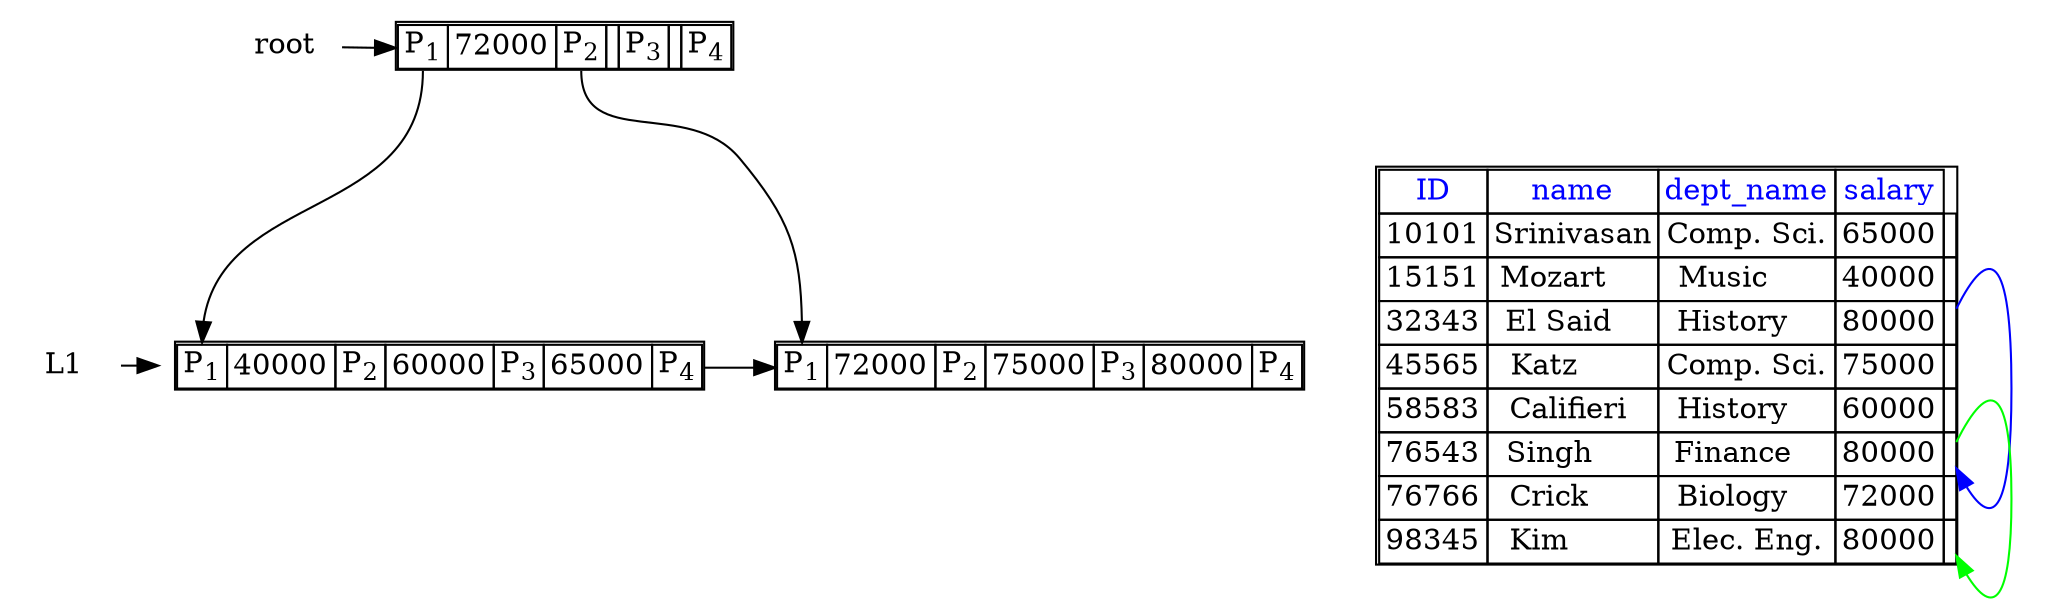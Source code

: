 digraph G
{
    splines=true 
    "node00"
    [
        shape = none
        label = <<table border="1" cellborder="1" cellspacing="0">
                    <tr>
                        <td port="ptr1">P<sub>1</sub></td>
                        <td port="key1">72000</td>
                        <td port="ptr2">P<sub>2</sub></td>
                        <td port="key2"></td>
                        <td port="ptr3">P<sub>3</sub></td>
                        <td port="key3"></td>
                        <td port="ptr4">P<sub>4</sub></td>
                    </tr>
                </table>>
    ]
    "node10"
    [
        shape = none
        label = <<table border="1" cellborder="1" cellspacing="0">
                    <tr>
                        <td port="ptr1">P<sub>1</sub></td>
                        <td port="key1">40000</td>
                        <td port="ptr2">P<sub>2</sub></td>
                        <td port="key2">60000</td>
                        <td port="ptr3">P<sub>3</sub></td>
                        <td port="key3">65000</td>
                        <td port="ptr4">P<sub>4</sub></td>
                    </tr>
                </table>>
    ]
    "node11"
    [
        shape = none
        label = <<table border="1" cellborder="1" cellspacing="0">
                    <tr>
                        <td port="ptr1">P<sub>1</sub></td>
                        <td port="key1">72000</td>
                        <td port="ptr2">P<sub>2</sub></td>
                        <td port="key2">75000</td>
                        <td port="ptr3">P<sub>3</sub></td>
                        <td port="key3">80000</td>
                        <td port="ptr4">P<sub>4</sub></td>
                    </tr>
                </table>>
    ]
    "instructors"
    [
        shape = none
        label = <<table border="1" cellborder="1" cellspacing="0">
                 <tr><td><font color="blue">ID</font></td>
                       <td><font color="blue">name</font></td>
                       <td><font color="blue">dept_name</font></td>
                       <td><font color="blue">salary</font></td>
                       </tr>
                 <tr><td port="id1">10101</td><td port="name1">Srinivasan</td><td port="dept_name1">Comp. Sci.</td><td port="salary1">65000</td><td port="next_ptr1"></td></tr>
                 <tr><td port="id3">15151</td><td port="name3">Mozart    </td><td port="dept_name3">Music     </td><td port="salary3">40000</td><td port="next_ptr3"></td></tr>
                 <tr><td port="id5">32343</td><td port="name5">El Said   </td><td port="dept_name5">History   </td><td port="salary5">80000</td><td port="next_ptr5"></td></tr>
                 <tr><td port="id7">45565</td><td port="name7">Katz      </td><td port="dept_name7">Comp. Sci.</td><td port="salary7">75000</td><td port="next_ptr7"></td></tr>
                 <tr><td port="id8">58583</td><td port="name8">Califieri </td><td port="dept_name8">History   </td><td port="salary8">60000</td><td port="next_ptr8"></td></tr>
                 <tr><td port="id9">76543</td><td port="name9">Singh     </td><td port="dept_name9">Finance   </td><td port="salary9">80000</td><td port="next_ptr9"></td></tr>
                 <tr><td port="id10">76766</td><td port="name10">Crick     </td><td port="dept_name10">Biology   </td><td port="salary10">72000</td><td port="next_ptr10"></td></tr>
                 <tr><td port="id12">98345</td><td port="name12">Kim       </td><td port="dept_name12">Elec. Eng.</td><td port="salary12">80000</td><td port="next_ptr12"></td></tr>
                </table>>
    ]

    [ comment="add labels" ]
    "root" [ shape = none label="root" ]
    "l1" [ shape = none label="L1" ]

    [ comment="add node invisible pointers to align nodes left to right"]
    "root" -> "node00":"ptr1"
    "node00":"ptr1" -> "node10":"ptr1" [ style=invis ]
    "node00":"ptr2" -> "node11":"ptr1" [ style=invis ]

    [ comment="add instructor data pointers" ]
    "instructors":"next_ptr5" -> "instructors":"next_ptr9" [color=blue]
    "instructors":"next_ptr9" -> "instructors":"next_ptr12" [color=green]

    [ comment="root node pointers"]
    "node00":"ptr1":s -> "node10":"ptr1":n
    "node00":"ptr2":s -> "node11":"ptr1":n

    [ comment="chain leaves" ]
    "node10":"ptr4":e -> "node11":"ptr1":w

    {rank=source; "root", "node00"}
    {rank=same; "l1"->"node10" "node11" }
    {rank=same; "instructors"}

}
